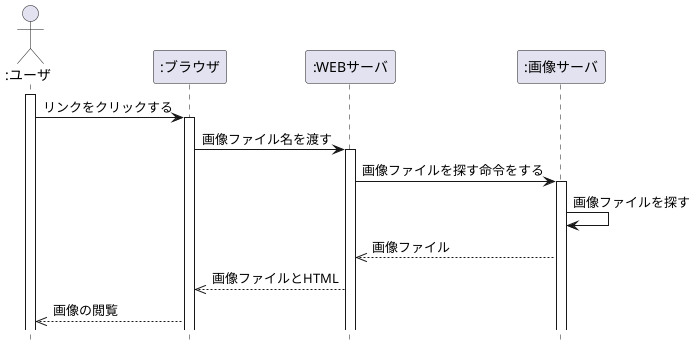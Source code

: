@startuml 演習4-6
hide footbox
actor ":ユーザ" as actor
participant ":ブラウザ" as boundary
participant ":WEBサーバ" as control
participant ":画像サーバ" as entity
activate actor
actor -> boundary :リンクをクリックする
activate boundary
boundary -> control :画像ファイル名を渡す
activate control
control -> entity :画像ファイルを探す命令をする
activate entity
entity -> entity :画像ファイルを探す
control <<-- entity :画像ファイル
boundary <<-- control :画像ファイルとHTML
actor <<-- boundary :画像の閲覧

@enduml